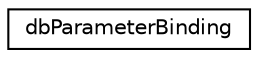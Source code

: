 digraph "Graphical Class Hierarchy"
{
 // INTERACTIVE_SVG=YES
 // LATEX_PDF_SIZE
  edge [fontname="Helvetica",fontsize="10",labelfontname="Helvetica",labelfontsize="10"];
  node [fontname="Helvetica",fontsize="10",shape=record];
  rankdir="LR";
  Node0 [label="dbParameterBinding",height=0.2,width=0.4,color="black", fillcolor="white", style="filled",URL="$structdbParameterBinding.html",tooltip=" "];
}
